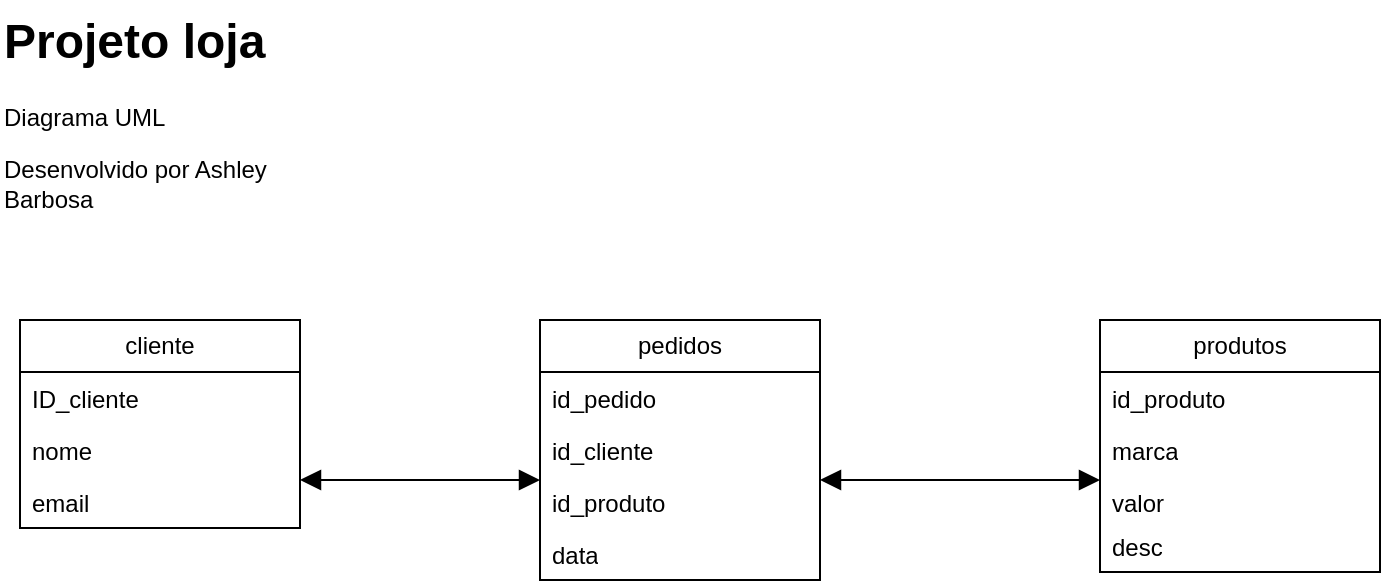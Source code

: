 <mxfile version="26.0.16">
  <diagram name="Página-1" id="xQPud5uxq0o1Mtu5znbA">
    <mxGraphModel dx="794" dy="597" grid="1" gridSize="10" guides="0" tooltips="1" connect="0" arrows="0" fold="1" page="0" pageScale="1" pageWidth="827" pageHeight="1169" background="none" math="0" shadow="0">
      <root>
        <mxCell id="0" />
        <mxCell id="1" parent="0" />
        <mxCell id="cR0Iq5MXVzKHfAkUvzJn-13" value="cliente" style="swimlane;fontStyle=0;childLayout=stackLayout;horizontal=1;startSize=26;fillColor=none;horizontalStack=0;resizeParent=1;resizeParentMax=0;resizeLast=0;collapsible=1;marginBottom=0;whiteSpace=wrap;html=1;" vertex="1" parent="1">
          <mxGeometry x="60" y="200" width="140" height="104" as="geometry" />
        </mxCell>
        <mxCell id="cR0Iq5MXVzKHfAkUvzJn-14" value="ID_cliente" style="text;strokeColor=none;fillColor=none;align=left;verticalAlign=top;spacingLeft=4;spacingRight=4;overflow=hidden;rotatable=0;points=[[0,0.5],[1,0.5]];portConstraint=eastwest;whiteSpace=wrap;html=1;" vertex="1" parent="cR0Iq5MXVzKHfAkUvzJn-13">
          <mxGeometry y="26" width="140" height="26" as="geometry" />
        </mxCell>
        <mxCell id="cR0Iq5MXVzKHfAkUvzJn-15" value="nome" style="text;strokeColor=none;fillColor=none;align=left;verticalAlign=top;spacingLeft=4;spacingRight=4;overflow=hidden;rotatable=0;points=[[0,0.5],[1,0.5]];portConstraint=eastwest;whiteSpace=wrap;html=1;" vertex="1" parent="cR0Iq5MXVzKHfAkUvzJn-13">
          <mxGeometry y="52" width="140" height="26" as="geometry" />
        </mxCell>
        <mxCell id="cR0Iq5MXVzKHfAkUvzJn-16" value="email" style="text;strokeColor=none;fillColor=none;align=left;verticalAlign=top;spacingLeft=4;spacingRight=4;overflow=hidden;rotatable=0;points=[[0,0.5],[1,0.5]];portConstraint=eastwest;whiteSpace=wrap;html=1;" vertex="1" parent="cR0Iq5MXVzKHfAkUvzJn-13">
          <mxGeometry y="78" width="140" height="26" as="geometry" />
        </mxCell>
        <mxCell id="cR0Iq5MXVzKHfAkUvzJn-17" value="pedidos" style="swimlane;fontStyle=0;childLayout=stackLayout;horizontal=1;startSize=26;fillColor=none;horizontalStack=0;resizeParent=1;resizeParentMax=0;resizeLast=0;collapsible=1;marginBottom=0;whiteSpace=wrap;html=1;" vertex="1" parent="1">
          <mxGeometry x="320" y="200" width="140" height="130" as="geometry" />
        </mxCell>
        <mxCell id="cR0Iq5MXVzKHfAkUvzJn-18" value="id_pedido" style="text;strokeColor=none;fillColor=none;align=left;verticalAlign=top;spacingLeft=4;spacingRight=4;overflow=hidden;rotatable=0;points=[[0,0.5],[1,0.5]];portConstraint=eastwest;whiteSpace=wrap;html=1;" vertex="1" parent="cR0Iq5MXVzKHfAkUvzJn-17">
          <mxGeometry y="26" width="140" height="26" as="geometry" />
        </mxCell>
        <mxCell id="cR0Iq5MXVzKHfAkUvzJn-19" value="id_cliente" style="text;strokeColor=none;fillColor=none;align=left;verticalAlign=top;spacingLeft=4;spacingRight=4;overflow=hidden;rotatable=0;points=[[0,0.5],[1,0.5]];portConstraint=eastwest;whiteSpace=wrap;html=1;" vertex="1" parent="cR0Iq5MXVzKHfAkUvzJn-17">
          <mxGeometry y="52" width="140" height="26" as="geometry" />
        </mxCell>
        <mxCell id="cR0Iq5MXVzKHfAkUvzJn-26" value="id_produto" style="text;strokeColor=none;fillColor=none;align=left;verticalAlign=top;spacingLeft=4;spacingRight=4;overflow=hidden;rotatable=0;points=[[0,0.5],[1,0.5]];portConstraint=eastwest;whiteSpace=wrap;html=1;" vertex="1" parent="cR0Iq5MXVzKHfAkUvzJn-17">
          <mxGeometry y="78" width="140" height="26" as="geometry" />
        </mxCell>
        <mxCell id="cR0Iq5MXVzKHfAkUvzJn-20" value="data&lt;div&gt;&lt;br/&gt;&lt;/div&gt;" style="text;strokeColor=none;fillColor=none;align=left;verticalAlign=top;spacingLeft=4;spacingRight=4;overflow=hidden;rotatable=0;points=[[0,0.5],[1,0.5]];portConstraint=eastwest;whiteSpace=wrap;html=1;" vertex="1" parent="cR0Iq5MXVzKHfAkUvzJn-17">
          <mxGeometry y="104" width="140" height="26" as="geometry" />
        </mxCell>
        <mxCell id="cR0Iq5MXVzKHfAkUvzJn-21" value="produtos" style="swimlane;fontStyle=0;childLayout=stackLayout;horizontal=1;startSize=26;fillColor=none;horizontalStack=0;resizeParent=1;resizeParentMax=0;resizeLast=0;collapsible=1;marginBottom=0;whiteSpace=wrap;html=1;" vertex="1" parent="1">
          <mxGeometry x="600" y="200" width="140" height="126" as="geometry" />
        </mxCell>
        <mxCell id="cR0Iq5MXVzKHfAkUvzJn-23" value="id_produto" style="text;strokeColor=none;fillColor=none;align=left;verticalAlign=top;spacingLeft=4;spacingRight=4;overflow=hidden;rotatable=0;points=[[0,0.5],[1,0.5]];portConstraint=eastwest;whiteSpace=wrap;html=1;sketch=1;curveFitting=1;jiggle=2;" vertex="1" parent="cR0Iq5MXVzKHfAkUvzJn-21">
          <mxGeometry y="26" width="140" height="26" as="geometry" />
        </mxCell>
        <mxCell id="cR0Iq5MXVzKHfAkUvzJn-24" value="marca" style="text;strokeColor=none;fillColor=none;align=left;verticalAlign=top;spacingLeft=4;spacingRight=4;overflow=hidden;rotatable=0;points=[[0,0.5],[1,0.5]];portConstraint=eastwest;whiteSpace=wrap;html=1;" vertex="1" parent="cR0Iq5MXVzKHfAkUvzJn-21">
          <mxGeometry y="52" width="140" height="26" as="geometry" />
        </mxCell>
        <mxCell id="cR0Iq5MXVzKHfAkUvzJn-27" value="valor" style="text;strokeColor=none;fillColor=none;align=left;verticalAlign=top;spacingLeft=4;spacingRight=4;overflow=hidden;rotatable=0;points=[[0,0.5],[1,0.5]];portConstraint=eastwest;whiteSpace=wrap;html=1;" vertex="1" parent="cR0Iq5MXVzKHfAkUvzJn-21">
          <mxGeometry y="78" width="140" height="22" as="geometry" />
        </mxCell>
        <mxCell id="cR0Iq5MXVzKHfAkUvzJn-28" value="desc" style="text;strokeColor=none;fillColor=none;align=left;verticalAlign=top;spacingLeft=4;spacingRight=4;overflow=hidden;rotatable=0;points=[[0,0.5],[1,0.5]];portConstraint=eastwest;whiteSpace=wrap;html=1;" vertex="1" parent="cR0Iq5MXVzKHfAkUvzJn-21">
          <mxGeometry y="100" width="140" height="26" as="geometry" />
        </mxCell>
        <mxCell id="cR0Iq5MXVzKHfAkUvzJn-35" value="&lt;h1 style=&quot;margin-top: 0px;&quot;&gt;Projeto loja&lt;/h1&gt;&lt;p&gt;Diagrama UML&lt;/p&gt;&lt;p&gt;Desenvolvido por Ashley Barbosa&lt;/p&gt;" style="text;html=1;whiteSpace=wrap;overflow=hidden;rounded=0;" vertex="1" parent="1">
          <mxGeometry x="50" y="40" width="180" height="120" as="geometry" />
        </mxCell>
        <mxCell id="cR0Iq5MXVzKHfAkUvzJn-37" value="" style="endArrow=block;startArrow=block;endFill=1;startFill=1;html=1;rounded=0;fontSize=12;startSize=8;endSize=8;curved=1;" edge="1" parent="1">
          <mxGeometry width="160" relative="1" as="geometry">
            <mxPoint x="200" y="280" as="sourcePoint" />
            <mxPoint x="320" y="280" as="targetPoint" />
          </mxGeometry>
        </mxCell>
        <mxCell id="cR0Iq5MXVzKHfAkUvzJn-38" value="" style="endArrow=block;startArrow=block;endFill=1;startFill=1;html=1;rounded=0;fontSize=12;startSize=8;endSize=8;curved=1;" edge="1" parent="1">
          <mxGeometry width="160" relative="1" as="geometry">
            <mxPoint x="460" y="280" as="sourcePoint" />
            <mxPoint x="600" y="280" as="targetPoint" />
            <Array as="points">
              <mxPoint x="530" y="280" />
            </Array>
          </mxGeometry>
        </mxCell>
      </root>
    </mxGraphModel>
  </diagram>
</mxfile>
